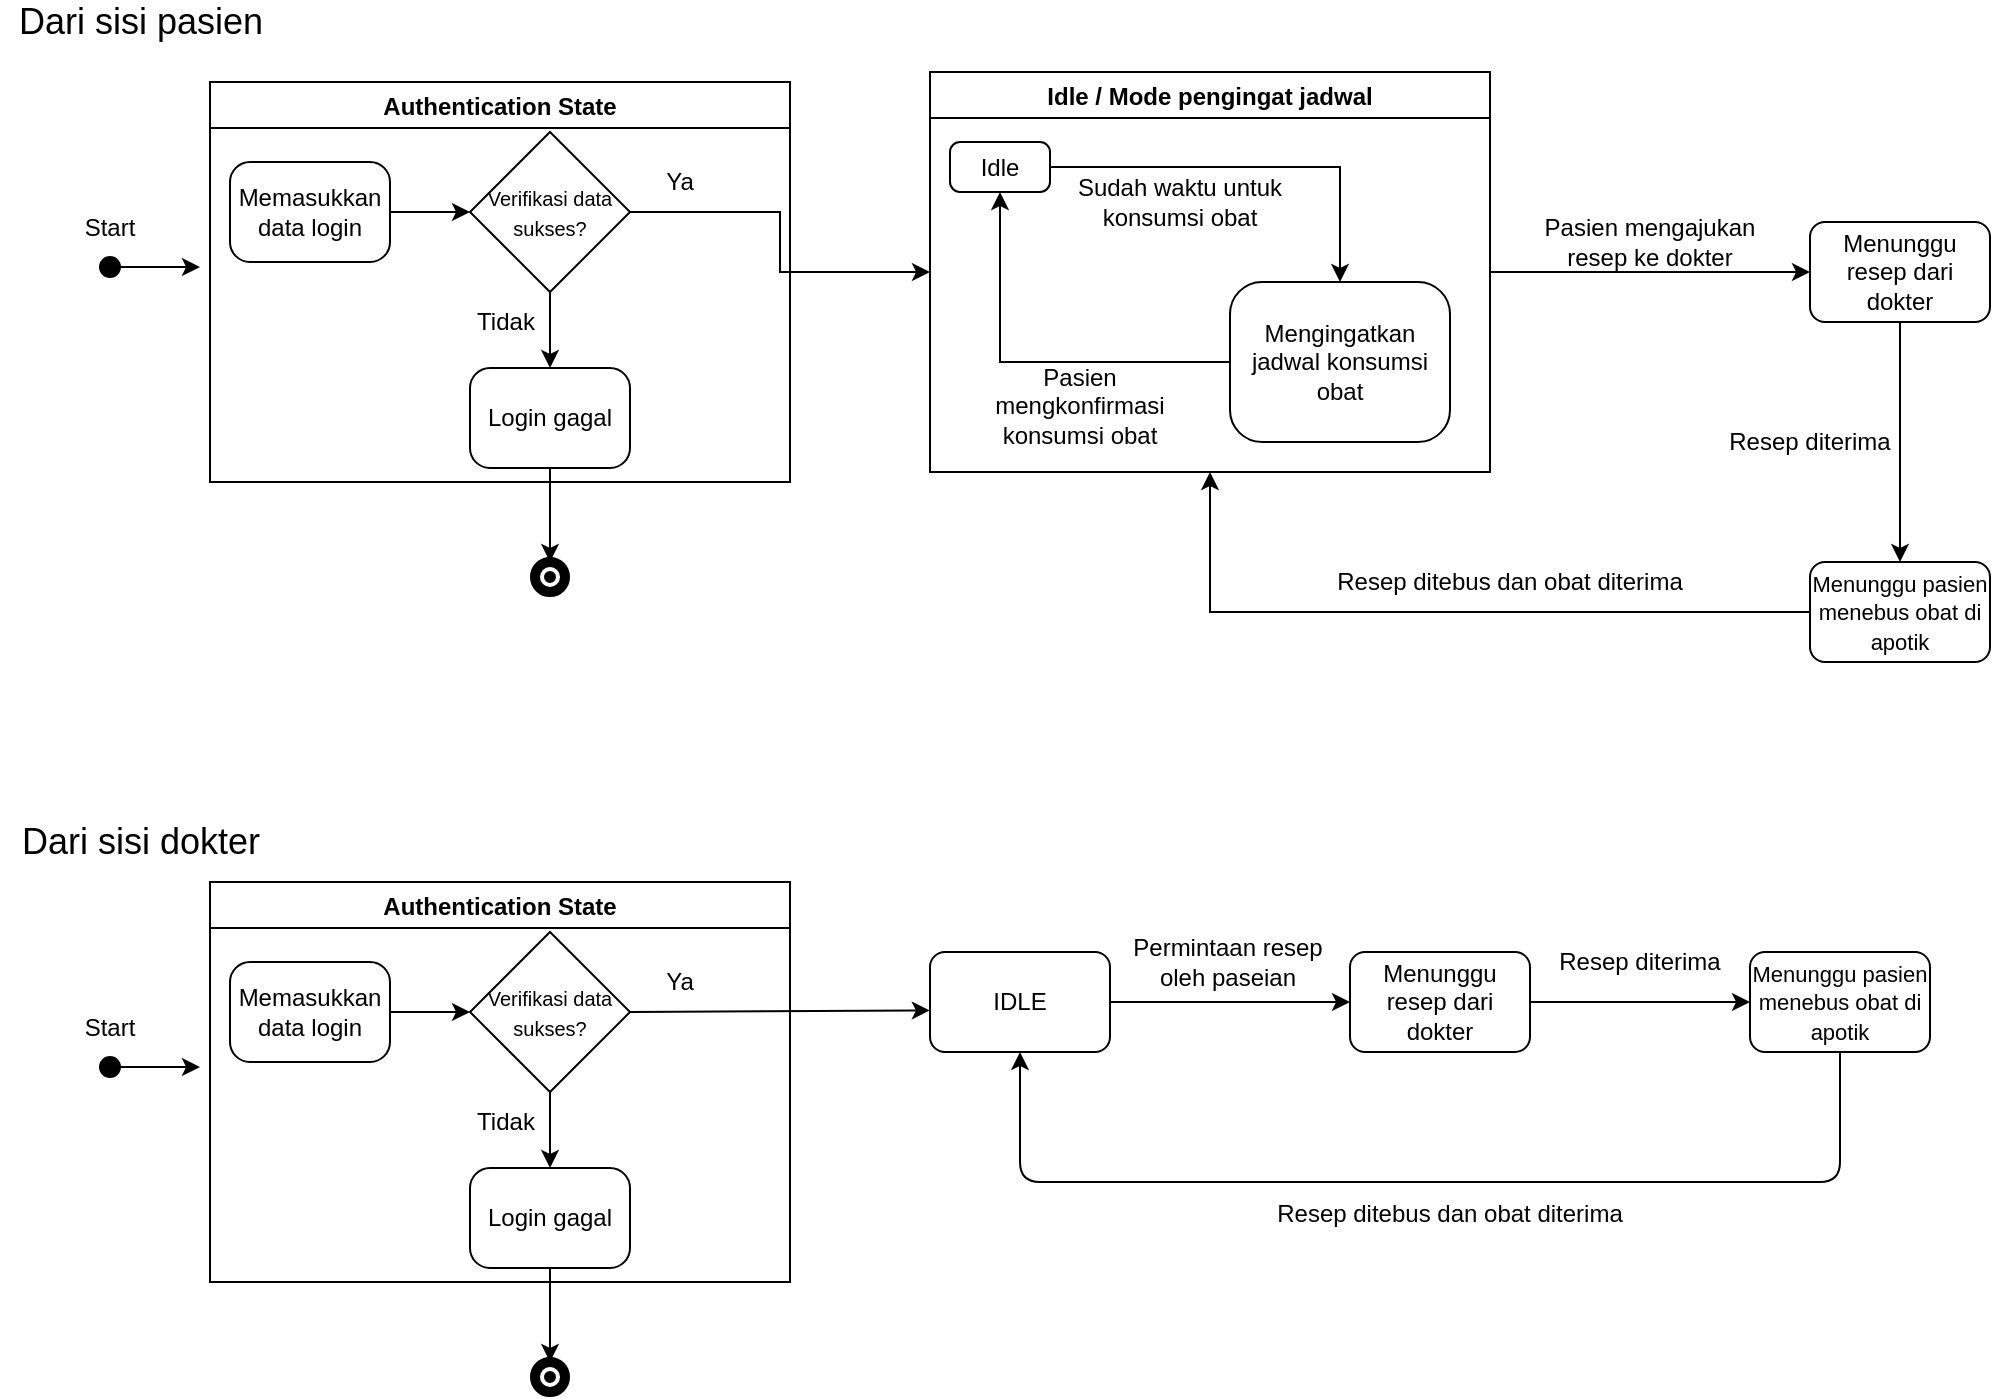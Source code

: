 <mxfile version="13.9.2" type="github">
  <diagram id="443qivDFrQDBZfOmN-Y3" name="Page-1">
    <mxGraphModel dx="1973" dy="699" grid="1" gridSize="10" guides="1" tooltips="1" connect="1" arrows="1" fold="1" page="1" pageScale="1" pageWidth="850" pageHeight="1100" math="0" shadow="0">
      <root>
        <mxCell id="0" />
        <mxCell id="1" parent="0" />
        <mxCell id="abBLUTNGtvBIBdprKv4x-3" style="edgeStyle=orthogonalEdgeStyle;rounded=0;orthogonalLoop=1;jettySize=auto;html=1;exitX=1;exitY=0.5;exitDx=0;exitDy=0;" parent="1" source="abBLUTNGtvBIBdprKv4x-1" edge="1">
          <mxGeometry relative="1" as="geometry">
            <mxPoint x="-95" y="152.5" as="targetPoint" />
          </mxGeometry>
        </mxCell>
        <mxCell id="abBLUTNGtvBIBdprKv4x-1" value="" style="ellipse;whiteSpace=wrap;html=1;aspect=fixed;fillColor=#000000;" parent="1" vertex="1">
          <mxGeometry x="-145" y="147.5" width="10" height="10" as="geometry" />
        </mxCell>
        <mxCell id="abBLUTNGtvBIBdprKv4x-6" style="edgeStyle=orthogonalEdgeStyle;rounded=0;orthogonalLoop=1;jettySize=auto;html=1;exitX=1;exitY=0.5;exitDx=0;exitDy=0;entryX=0;entryY=0.5;entryDx=0;entryDy=0;" parent="1" source="rnjejbEm-blq5eO75BZI-29" target="abBLUTNGtvBIBdprKv4x-8" edge="1">
          <mxGeometry relative="1" as="geometry">
            <mxPoint x="570" y="155" as="targetPoint" />
            <mxPoint x="190.0" y="155" as="sourcePoint" />
          </mxGeometry>
        </mxCell>
        <mxCell id="abBLUTNGtvBIBdprKv4x-19" style="edgeStyle=orthogonalEdgeStyle;rounded=0;orthogonalLoop=1;jettySize=auto;html=1;entryX=0;entryY=0.5;entryDx=0;entryDy=0;" parent="1" source="abBLUTNGtvBIBdprKv4x-8" target="abBLUTNGtvBIBdprKv4x-18" edge="1">
          <mxGeometry relative="1" as="geometry" />
        </mxCell>
        <mxCell id="abBLUTNGtvBIBdprKv4x-8" value="Idle / Mode pengingat jadwal" style="swimlane;fillColor=#FFFFFF;" parent="1" vertex="1">
          <mxGeometry x="270" y="55" width="280" height="200" as="geometry" />
        </mxCell>
        <mxCell id="abBLUTNGtvBIBdprKv4x-10" style="edgeStyle=orthogonalEdgeStyle;rounded=0;orthogonalLoop=1;jettySize=auto;html=1;entryX=0.5;entryY=0;entryDx=0;entryDy=0;" parent="abBLUTNGtvBIBdprKv4x-8" source="abBLUTNGtvBIBdprKv4x-5" target="abBLUTNGtvBIBdprKv4x-9" edge="1">
          <mxGeometry relative="1" as="geometry" />
        </mxCell>
        <mxCell id="abBLUTNGtvBIBdprKv4x-5" value="&lt;font style=&quot;font-size: 12px&quot;&gt;Idle&lt;/font&gt;" style="rounded=1;whiteSpace=wrap;html=1;fillColor=#FFFFFF;arcSize=20;" parent="abBLUTNGtvBIBdprKv4x-8" vertex="1">
          <mxGeometry x="10" y="35" width="50" height="25" as="geometry" />
        </mxCell>
        <mxCell id="abBLUTNGtvBIBdprKv4x-11" style="edgeStyle=orthogonalEdgeStyle;rounded=0;orthogonalLoop=1;jettySize=auto;html=1;" parent="abBLUTNGtvBIBdprKv4x-8" source="abBLUTNGtvBIBdprKv4x-9" target="abBLUTNGtvBIBdprKv4x-5" edge="1">
          <mxGeometry relative="1" as="geometry" />
        </mxCell>
        <mxCell id="abBLUTNGtvBIBdprKv4x-9" value="Mengingatkan jadwal konsumsi obat" style="rounded=1;whiteSpace=wrap;html=1;fillColor=#FFFFFF;arcSize=20;" parent="abBLUTNGtvBIBdprKv4x-8" vertex="1">
          <mxGeometry x="150" y="105" width="110" height="80" as="geometry" />
        </mxCell>
        <mxCell id="abBLUTNGtvBIBdprKv4x-12" value="Sudah waktu untuk konsumsi obat" style="text;html=1;strokeColor=none;fillColor=none;align=center;verticalAlign=middle;whiteSpace=wrap;rounded=0;" parent="abBLUTNGtvBIBdprKv4x-8" vertex="1">
          <mxGeometry x="70" y="55" width="110" height="20" as="geometry" />
        </mxCell>
        <mxCell id="abBLUTNGtvBIBdprKv4x-13" value="Pasien mengkonfirmasi konsumsi obat" style="text;html=1;strokeColor=none;fillColor=none;align=center;verticalAlign=middle;whiteSpace=wrap;rounded=0;" parent="abBLUTNGtvBIBdprKv4x-8" vertex="1">
          <mxGeometry x="20" y="157" width="110" height="20" as="geometry" />
        </mxCell>
        <mxCell id="abBLUTNGtvBIBdprKv4x-14" value="Start" style="text;html=1;strokeColor=none;fillColor=none;align=center;verticalAlign=middle;whiteSpace=wrap;rounded=0;" parent="1" vertex="1">
          <mxGeometry x="-160" y="122.5" width="40" height="20" as="geometry" />
        </mxCell>
        <mxCell id="abBLUTNGtvBIBdprKv4x-22" style="edgeStyle=orthogonalEdgeStyle;rounded=0;orthogonalLoop=1;jettySize=auto;html=1;entryX=0.5;entryY=0;entryDx=0;entryDy=0;" parent="1" source="abBLUTNGtvBIBdprKv4x-18" target="abBLUTNGtvBIBdprKv4x-21" edge="1">
          <mxGeometry relative="1" as="geometry" />
        </mxCell>
        <mxCell id="abBLUTNGtvBIBdprKv4x-18" value="Menunggu resep dari dokter" style="rounded=1;whiteSpace=wrap;html=1;fillColor=#FFFFFF;" parent="1" vertex="1">
          <mxGeometry x="710" y="130" width="90" height="50" as="geometry" />
        </mxCell>
        <mxCell id="abBLUTNGtvBIBdprKv4x-20" value="Pasien mengajukan resep ke dokter" style="text;html=1;strokeColor=none;fillColor=none;align=center;verticalAlign=middle;whiteSpace=wrap;rounded=0;" parent="1" vertex="1">
          <mxGeometry x="570" y="130" width="120" height="20" as="geometry" />
        </mxCell>
        <mxCell id="abBLUTNGtvBIBdprKv4x-24" style="edgeStyle=orthogonalEdgeStyle;rounded=0;orthogonalLoop=1;jettySize=auto;html=1;exitX=0;exitY=0.5;exitDx=0;exitDy=0;entryX=0.5;entryY=1;entryDx=0;entryDy=0;" parent="1" source="abBLUTNGtvBIBdprKv4x-21" target="abBLUTNGtvBIBdprKv4x-8" edge="1">
          <mxGeometry relative="1" as="geometry" />
        </mxCell>
        <mxCell id="abBLUTNGtvBIBdprKv4x-21" value="&lt;font style=&quot;font-size: 11px&quot;&gt;Menunggu pasien menebus obat di apotik&lt;/font&gt;" style="rounded=1;whiteSpace=wrap;html=1;fillColor=#FFFFFF;" parent="1" vertex="1">
          <mxGeometry x="710" y="300" width="90" height="50" as="geometry" />
        </mxCell>
        <mxCell id="abBLUTNGtvBIBdprKv4x-23" value="Resep diterima" style="text;html=1;strokeColor=none;fillColor=none;align=center;verticalAlign=middle;whiteSpace=wrap;rounded=0;" parent="1" vertex="1">
          <mxGeometry x="650" y="230" width="120" height="20" as="geometry" />
        </mxCell>
        <mxCell id="abBLUTNGtvBIBdprKv4x-25" value="Resep ditebus dan obat diterima" style="text;html=1;strokeColor=none;fillColor=none;align=center;verticalAlign=middle;whiteSpace=wrap;rounded=0;" parent="1" vertex="1">
          <mxGeometry x="450" y="300" width="220" height="20" as="geometry" />
        </mxCell>
        <mxCell id="rnjejbEm-blq5eO75BZI-1" value="&lt;font style=&quot;font-size: 18px&quot;&gt;Dari sisi pasien&lt;/font&gt;" style="text;html=1;align=center;verticalAlign=middle;resizable=0;points=[];autosize=1;" vertex="1" parent="1">
          <mxGeometry x="-195" y="20" width="140" height="20" as="geometry" />
        </mxCell>
        <mxCell id="rnjejbEm-blq5eO75BZI-2" value="&lt;font style=&quot;font-size: 18px&quot;&gt;Dari sisi dokter&lt;/font&gt;" style="text;html=1;align=center;verticalAlign=middle;resizable=0;points=[];autosize=1;" vertex="1" parent="1">
          <mxGeometry x="-190" y="430" width="130" height="20" as="geometry" />
        </mxCell>
        <mxCell id="rnjejbEm-blq5eO75BZI-9" value="IDLE" style="rounded=1;whiteSpace=wrap;html=1;fillColor=#FFFFFF;" vertex="1" parent="1">
          <mxGeometry x="270" y="495" width="90" height="50" as="geometry" />
        </mxCell>
        <mxCell id="rnjejbEm-blq5eO75BZI-10" value="" style="endArrow=classic;html=1;exitX=1;exitY=0.5;exitDx=0;exitDy=0;entryX=0;entryY=0.5;entryDx=0;entryDy=0;" edge="1" parent="1" source="rnjejbEm-blq5eO75BZI-9" target="rnjejbEm-blq5eO75BZI-12">
          <mxGeometry width="50" height="50" relative="1" as="geometry">
            <mxPoint x="400" y="430" as="sourcePoint" />
            <mxPoint x="480" y="520" as="targetPoint" />
          </mxGeometry>
        </mxCell>
        <mxCell id="rnjejbEm-blq5eO75BZI-11" value="Permintaan resep oleh paseian" style="text;html=1;strokeColor=none;fillColor=none;align=center;verticalAlign=middle;whiteSpace=wrap;rounded=0;" vertex="1" parent="1">
          <mxGeometry x="364" y="490" width="110" height="20" as="geometry" />
        </mxCell>
        <mxCell id="rnjejbEm-blq5eO75BZI-12" value="Menunggu resep dari dokter" style="rounded=1;whiteSpace=wrap;html=1;fillColor=#FFFFFF;" vertex="1" parent="1">
          <mxGeometry x="480" y="495" width="90" height="50" as="geometry" />
        </mxCell>
        <mxCell id="rnjejbEm-blq5eO75BZI-13" value="" style="endArrow=classic;html=1;exitX=1;exitY=0.5;exitDx=0;exitDy=0;entryX=0;entryY=0.5;entryDx=0;entryDy=0;" edge="1" parent="1" source="rnjejbEm-blq5eO75BZI-12" target="rnjejbEm-blq5eO75BZI-15">
          <mxGeometry width="50" height="50" relative="1" as="geometry">
            <mxPoint x="370" y="530" as="sourcePoint" />
            <mxPoint x="680" y="520" as="targetPoint" />
          </mxGeometry>
        </mxCell>
        <mxCell id="rnjejbEm-blq5eO75BZI-14" value="Resep diterima" style="text;html=1;strokeColor=none;fillColor=none;align=center;verticalAlign=middle;whiteSpace=wrap;rounded=0;" vertex="1" parent="1">
          <mxGeometry x="570" y="490" width="110" height="20" as="geometry" />
        </mxCell>
        <mxCell id="rnjejbEm-blq5eO75BZI-15" value="&lt;font style=&quot;font-size: 11px&quot;&gt;Menunggu pasien menebus obat di apotik&lt;/font&gt;" style="rounded=1;whiteSpace=wrap;html=1;fillColor=#FFFFFF;" vertex="1" parent="1">
          <mxGeometry x="680" y="495" width="90" height="50" as="geometry" />
        </mxCell>
        <mxCell id="rnjejbEm-blq5eO75BZI-17" value="" style="endArrow=classic;html=1;exitX=0.5;exitY=1;exitDx=0;exitDy=0;entryX=0.5;entryY=1;entryDx=0;entryDy=0;" edge="1" parent="1" source="rnjejbEm-blq5eO75BZI-15" target="rnjejbEm-blq5eO75BZI-9">
          <mxGeometry width="50" height="50" relative="1" as="geometry">
            <mxPoint x="580" y="530" as="sourcePoint" />
            <mxPoint x="630" y="610" as="targetPoint" />
            <Array as="points">
              <mxPoint x="725" y="610" />
              <mxPoint x="315" y="610" />
            </Array>
          </mxGeometry>
        </mxCell>
        <mxCell id="rnjejbEm-blq5eO75BZI-19" value="Resep ditebus dan obat diterima" style="text;html=1;strokeColor=none;fillColor=none;align=center;verticalAlign=middle;whiteSpace=wrap;rounded=0;" vertex="1" parent="1">
          <mxGeometry x="420" y="616" width="220" height="20" as="geometry" />
        </mxCell>
        <mxCell id="rnjejbEm-blq5eO75BZI-21" value="Authentication State" style="swimlane;fillColor=#FFFFFF;" vertex="1" parent="1">
          <mxGeometry x="-90" y="60" width="290" height="200" as="geometry" />
        </mxCell>
        <mxCell id="rnjejbEm-blq5eO75BZI-25" value="Memasukkan data login" style="rounded=1;whiteSpace=wrap;html=1;fillColor=#FFFFFF;arcSize=20;" vertex="1" parent="rnjejbEm-blq5eO75BZI-21">
          <mxGeometry x="10" y="40" width="80" height="50" as="geometry" />
        </mxCell>
        <mxCell id="rnjejbEm-blq5eO75BZI-29" value="&lt;font style=&quot;font-size: 10px&quot;&gt;Verifikasi data sukses?&lt;/font&gt;" style="rhombus;whiteSpace=wrap;html=1;" vertex="1" parent="rnjejbEm-blq5eO75BZI-21">
          <mxGeometry x="130" y="25" width="80" height="80" as="geometry" />
        </mxCell>
        <mxCell id="rnjejbEm-blq5eO75BZI-28" value="" style="endArrow=classic;html=1;exitX=1;exitY=0.5;exitDx=0;exitDy=0;entryX=0;entryY=0.5;entryDx=0;entryDy=0;" edge="1" parent="rnjejbEm-blq5eO75BZI-21" source="rnjejbEm-blq5eO75BZI-25" target="rnjejbEm-blq5eO75BZI-29">
          <mxGeometry width="50" height="50" relative="1" as="geometry">
            <mxPoint x="140" y="80" as="sourcePoint" />
            <mxPoint x="130" y="95" as="targetPoint" />
          </mxGeometry>
        </mxCell>
        <mxCell id="rnjejbEm-blq5eO75BZI-31" value="Login gagal" style="rounded=1;whiteSpace=wrap;html=1;fillColor=#FFFFFF;arcSize=20;" vertex="1" parent="rnjejbEm-blq5eO75BZI-21">
          <mxGeometry x="130" y="143" width="80" height="50" as="geometry" />
        </mxCell>
        <mxCell id="rnjejbEm-blq5eO75BZI-30" value="" style="endArrow=classic;html=1;exitX=0.5;exitY=1;exitDx=0;exitDy=0;entryX=0.5;entryY=0;entryDx=0;entryDy=0;" edge="1" parent="rnjejbEm-blq5eO75BZI-21" source="rnjejbEm-blq5eO75BZI-29" target="rnjejbEm-blq5eO75BZI-31">
          <mxGeometry width="50" height="50" relative="1" as="geometry">
            <mxPoint x="140" y="190" as="sourcePoint" />
            <mxPoint x="170" y="140" as="targetPoint" />
          </mxGeometry>
        </mxCell>
        <mxCell id="rnjejbEm-blq5eO75BZI-35" value="Tidak" style="text;html=1;strokeColor=none;fillColor=none;align=center;verticalAlign=middle;whiteSpace=wrap;rounded=0;" vertex="1" parent="rnjejbEm-blq5eO75BZI-21">
          <mxGeometry x="93" y="110" width="110" height="20" as="geometry" />
        </mxCell>
        <mxCell id="rnjejbEm-blq5eO75BZI-36" value="Ya" style="text;html=1;strokeColor=none;fillColor=none;align=center;verticalAlign=middle;whiteSpace=wrap;rounded=0;" vertex="1" parent="rnjejbEm-blq5eO75BZI-21">
          <mxGeometry x="180" y="40" width="110" height="20" as="geometry" />
        </mxCell>
        <mxCell id="rnjejbEm-blq5eO75BZI-32" value="" style="endArrow=classic;html=1;exitX=0.5;exitY=1;exitDx=0;exitDy=0;" edge="1" parent="1" source="rnjejbEm-blq5eO75BZI-31" target="rnjejbEm-blq5eO75BZI-33">
          <mxGeometry width="50" height="50" relative="1" as="geometry">
            <mxPoint x="50" y="260" as="sourcePoint" />
            <mxPoint x="80" y="300" as="targetPoint" />
          </mxGeometry>
        </mxCell>
        <mxCell id="rnjejbEm-blq5eO75BZI-33" value="" style="shape=ellipse;html=1;dashed=0;whitespace=wrap;aspect=fixed;strokeWidth=5;perimeter=ellipsePerimeter;" vertex="1" parent="1">
          <mxGeometry x="72.5" y="300" width="15" height="15" as="geometry" />
        </mxCell>
        <mxCell id="rnjejbEm-blq5eO75BZI-34" value="" style="ellipse;whiteSpace=wrap;html=1;aspect=fixed;fillColor=#000000;" vertex="1" parent="1">
          <mxGeometry x="77.5" y="305" width="5" height="5" as="geometry" />
        </mxCell>
        <mxCell id="rnjejbEm-blq5eO75BZI-65" style="edgeStyle=orthogonalEdgeStyle;rounded=0;orthogonalLoop=1;jettySize=auto;html=1;exitX=1;exitY=0.5;exitDx=0;exitDy=0;" edge="1" parent="1" source="rnjejbEm-blq5eO75BZI-66">
          <mxGeometry relative="1" as="geometry">
            <mxPoint x="-95" y="552.5" as="targetPoint" />
          </mxGeometry>
        </mxCell>
        <mxCell id="rnjejbEm-blq5eO75BZI-66" value="" style="ellipse;whiteSpace=wrap;html=1;aspect=fixed;fillColor=#000000;" vertex="1" parent="1">
          <mxGeometry x="-145" y="547.5" width="10" height="10" as="geometry" />
        </mxCell>
        <mxCell id="rnjejbEm-blq5eO75BZI-67" value="Start" style="text;html=1;strokeColor=none;fillColor=none;align=center;verticalAlign=middle;whiteSpace=wrap;rounded=0;" vertex="1" parent="1">
          <mxGeometry x="-160" y="522.5" width="40" height="20" as="geometry" />
        </mxCell>
        <mxCell id="rnjejbEm-blq5eO75BZI-68" value="Authentication State" style="swimlane;fillColor=#FFFFFF;" vertex="1" parent="1">
          <mxGeometry x="-90" y="460" width="290" height="200" as="geometry" />
        </mxCell>
        <mxCell id="rnjejbEm-blq5eO75BZI-69" value="Memasukkan data login" style="rounded=1;whiteSpace=wrap;html=1;fillColor=#FFFFFF;arcSize=20;" vertex="1" parent="rnjejbEm-blq5eO75BZI-68">
          <mxGeometry x="10" y="40" width="80" height="50" as="geometry" />
        </mxCell>
        <mxCell id="rnjejbEm-blq5eO75BZI-70" value="&lt;font style=&quot;font-size: 10px&quot;&gt;Verifikasi data sukses?&lt;/font&gt;" style="rhombus;whiteSpace=wrap;html=1;" vertex="1" parent="rnjejbEm-blq5eO75BZI-68">
          <mxGeometry x="130" y="25" width="80" height="80" as="geometry" />
        </mxCell>
        <mxCell id="rnjejbEm-blq5eO75BZI-71" value="" style="endArrow=classic;html=1;exitX=1;exitY=0.5;exitDx=0;exitDy=0;entryX=0;entryY=0.5;entryDx=0;entryDy=0;" edge="1" parent="rnjejbEm-blq5eO75BZI-68" source="rnjejbEm-blq5eO75BZI-69" target="rnjejbEm-blq5eO75BZI-70">
          <mxGeometry width="50" height="50" relative="1" as="geometry">
            <mxPoint x="140" y="80" as="sourcePoint" />
            <mxPoint x="130" y="95" as="targetPoint" />
          </mxGeometry>
        </mxCell>
        <mxCell id="rnjejbEm-blq5eO75BZI-72" value="Login gagal" style="rounded=1;whiteSpace=wrap;html=1;fillColor=#FFFFFF;arcSize=20;" vertex="1" parent="rnjejbEm-blq5eO75BZI-68">
          <mxGeometry x="130" y="143" width="80" height="50" as="geometry" />
        </mxCell>
        <mxCell id="rnjejbEm-blq5eO75BZI-73" value="" style="endArrow=classic;html=1;exitX=0.5;exitY=1;exitDx=0;exitDy=0;entryX=0.5;entryY=0;entryDx=0;entryDy=0;" edge="1" parent="rnjejbEm-blq5eO75BZI-68" source="rnjejbEm-blq5eO75BZI-70" target="rnjejbEm-blq5eO75BZI-72">
          <mxGeometry width="50" height="50" relative="1" as="geometry">
            <mxPoint x="140" y="190" as="sourcePoint" />
            <mxPoint x="170" y="140" as="targetPoint" />
          </mxGeometry>
        </mxCell>
        <mxCell id="rnjejbEm-blq5eO75BZI-74" value="Tidak" style="text;html=1;strokeColor=none;fillColor=none;align=center;verticalAlign=middle;whiteSpace=wrap;rounded=0;" vertex="1" parent="rnjejbEm-blq5eO75BZI-68">
          <mxGeometry x="93" y="110" width="110" height="20" as="geometry" />
        </mxCell>
        <mxCell id="rnjejbEm-blq5eO75BZI-75" value="Ya" style="text;html=1;strokeColor=none;fillColor=none;align=center;verticalAlign=middle;whiteSpace=wrap;rounded=0;" vertex="1" parent="rnjejbEm-blq5eO75BZI-68">
          <mxGeometry x="180" y="40" width="110" height="20" as="geometry" />
        </mxCell>
        <mxCell id="rnjejbEm-blq5eO75BZI-76" value="" style="endArrow=classic;html=1;exitX=0.5;exitY=1;exitDx=0;exitDy=0;" edge="1" parent="1" source="rnjejbEm-blq5eO75BZI-72" target="rnjejbEm-blq5eO75BZI-77">
          <mxGeometry width="50" height="50" relative="1" as="geometry">
            <mxPoint x="50" y="660" as="sourcePoint" />
            <mxPoint x="80" y="700" as="targetPoint" />
          </mxGeometry>
        </mxCell>
        <mxCell id="rnjejbEm-blq5eO75BZI-77" value="" style="shape=ellipse;html=1;dashed=0;whitespace=wrap;aspect=fixed;strokeWidth=5;perimeter=ellipsePerimeter;" vertex="1" parent="1">
          <mxGeometry x="72.5" y="700" width="15" height="15" as="geometry" />
        </mxCell>
        <mxCell id="rnjejbEm-blq5eO75BZI-78" value="" style="ellipse;whiteSpace=wrap;html=1;aspect=fixed;fillColor=#000000;" vertex="1" parent="1">
          <mxGeometry x="77.5" y="705" width="5" height="5" as="geometry" />
        </mxCell>
        <mxCell id="rnjejbEm-blq5eO75BZI-79" value="" style="endArrow=classic;html=1;exitX=1;exitY=0.5;exitDx=0;exitDy=0;entryX=-0.001;entryY=0.584;entryDx=0;entryDy=0;entryPerimeter=0;" edge="1" parent="1" source="rnjejbEm-blq5eO75BZI-70" target="rnjejbEm-blq5eO75BZI-9">
          <mxGeometry width="50" height="50" relative="1" as="geometry">
            <mxPoint x="10" y="535" as="sourcePoint" />
            <mxPoint x="50" y="535" as="targetPoint" />
          </mxGeometry>
        </mxCell>
      </root>
    </mxGraphModel>
  </diagram>
</mxfile>
